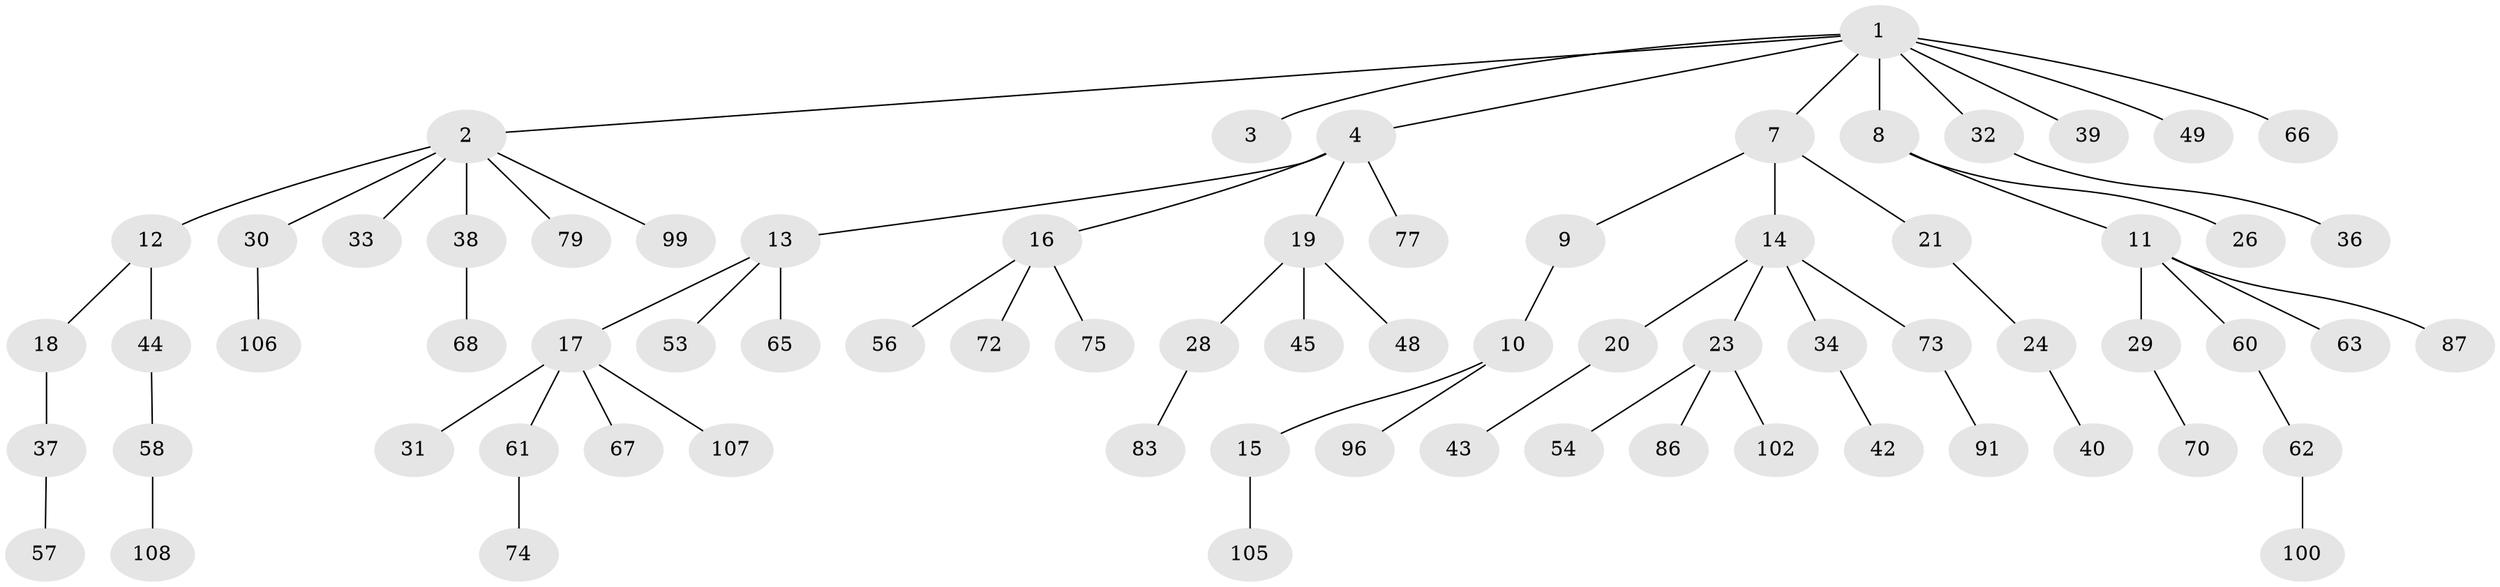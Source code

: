 // original degree distribution, {8: 0.00909090909090909, 6: 0.01818181818181818, 2: 0.2636363636363636, 3: 0.12727272727272726, 5: 0.03636363636363636, 4: 0.05454545454545454, 1: 0.4909090909090909}
// Generated by graph-tools (version 1.1) at 2025/42/03/06/25 10:42:05]
// undirected, 72 vertices, 71 edges
graph export_dot {
graph [start="1"]
  node [color=gray90,style=filled];
  1 [super="+22"];
  2 [super="+5"];
  3 [super="+80"];
  4 [super="+6"];
  7;
  8 [super="+82"];
  9 [super="+69"];
  10 [super="+103"];
  11 [super="+76"];
  12 [super="+55"];
  13 [super="+35"];
  14 [super="+27"];
  15 [super="+92"];
  16 [super="+47"];
  17 [super="+59"];
  18;
  19 [super="+90"];
  20;
  21 [super="+25"];
  23 [super="+41"];
  24;
  26;
  28;
  29 [super="+46"];
  30;
  31;
  32;
  33;
  34 [super="+104"];
  36 [super="+52"];
  37 [super="+109"];
  38 [super="+50"];
  39 [super="+94"];
  40;
  42 [super="+51"];
  43 [super="+93"];
  44 [super="+97"];
  45 [super="+85"];
  48 [super="+89"];
  49;
  53;
  54;
  56;
  57 [super="+78"];
  58 [super="+101"];
  60;
  61 [super="+64"];
  62 [super="+95"];
  63 [super="+84"];
  65;
  66 [super="+71"];
  67;
  68 [super="+81"];
  70;
  72;
  73;
  74;
  75;
  77;
  79;
  83 [super="+88"];
  86;
  87;
  91 [super="+98"];
  96;
  99;
  100;
  102;
  105 [super="+110"];
  106;
  107;
  108;
  1 -- 2;
  1 -- 3;
  1 -- 4;
  1 -- 7;
  1 -- 8;
  1 -- 32;
  1 -- 39;
  1 -- 66;
  1 -- 49;
  2 -- 12;
  2 -- 30;
  2 -- 38;
  2 -- 79;
  2 -- 33;
  2 -- 99;
  4 -- 16;
  4 -- 13;
  4 -- 19;
  4 -- 77;
  7 -- 9;
  7 -- 14;
  7 -- 21;
  8 -- 11;
  8 -- 26;
  9 -- 10;
  10 -- 15;
  10 -- 96;
  11 -- 29;
  11 -- 60;
  11 -- 63;
  11 -- 87;
  12 -- 18;
  12 -- 44;
  13 -- 17;
  13 -- 65;
  13 -- 53;
  14 -- 20;
  14 -- 23;
  14 -- 73;
  14 -- 34;
  15 -- 105;
  16 -- 56;
  16 -- 75;
  16 -- 72;
  17 -- 31;
  17 -- 61;
  17 -- 107;
  17 -- 67;
  18 -- 37;
  19 -- 28;
  19 -- 45;
  19 -- 48;
  20 -- 43;
  21 -- 24;
  23 -- 54;
  23 -- 86;
  23 -- 102;
  24 -- 40;
  28 -- 83;
  29 -- 70;
  30 -- 106;
  32 -- 36;
  34 -- 42;
  37 -- 57;
  38 -- 68;
  44 -- 58;
  58 -- 108;
  60 -- 62;
  61 -- 74;
  62 -- 100;
  73 -- 91;
}
